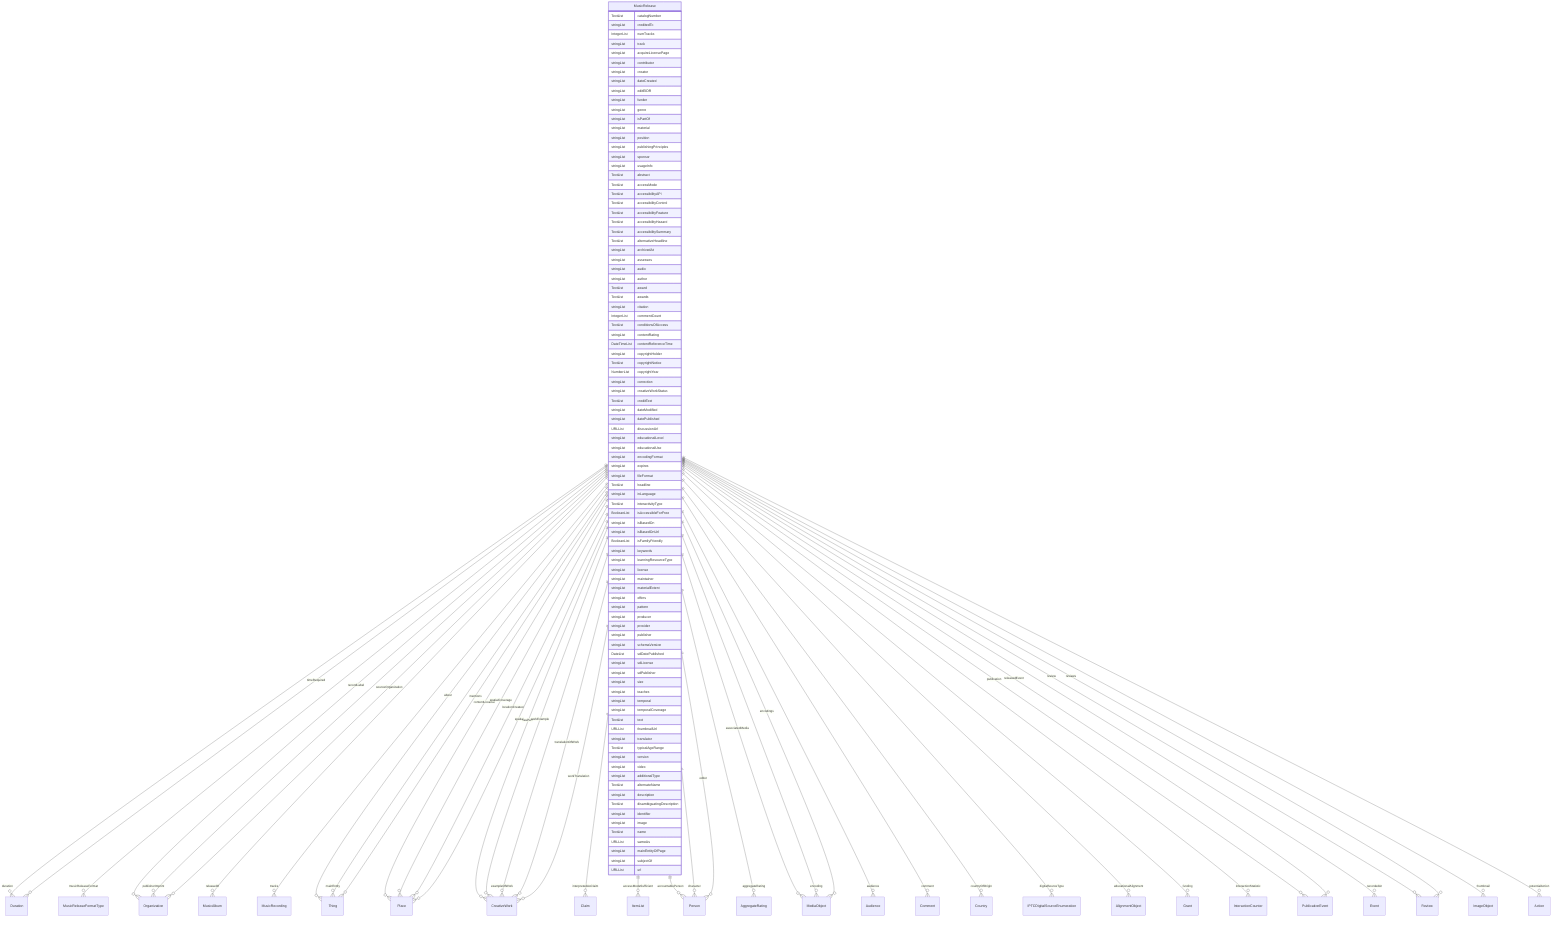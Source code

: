 erDiagram
MusicRelease {
    TextList catalogNumber  
    stringList creditedTo  
    IntegerList numTracks  
    stringList track  
    stringList acquireLicensePage  
    stringList contributor  
    stringList creator  
    stringList dateCreated  
    stringList editEIDR  
    stringList funder  
    stringList genre  
    stringList isPartOf  
    stringList material  
    stringList position  
    stringList publishingPrinciples  
    stringList sponsor  
    stringList usageInfo  
    TextList abstract  
    TextList accessMode  
    TextList accessibilityAPI  
    TextList accessibilityControl  
    TextList accessibilityFeature  
    TextList accessibilityHazard  
    TextList accessibilitySummary  
    TextList alternativeHeadline  
    stringList archivedAt  
    stringList assesses  
    stringList audio  
    stringList author  
    TextList award  
    TextList awards  
    stringList citation  
    IntegerList commentCount  
    TextList conditionsOfAccess  
    stringList contentRating  
    DateTimeList contentReferenceTime  
    stringList copyrightHolder  
    TextList copyrightNotice  
    NumberList copyrightYear  
    stringList correction  
    stringList creativeWorkStatus  
    TextList creditText  
    stringList dateModified  
    stringList datePublished  
    URLList discussionUrl  
    stringList educationalLevel  
    stringList educationalUse  
    stringList encodingFormat  
    stringList expires  
    stringList fileFormat  
    TextList headline  
    stringList inLanguage  
    TextList interactivityType  
    BooleanList isAccessibleForFree  
    stringList isBasedOn  
    stringList isBasedOnUrl  
    BooleanList isFamilyFriendly  
    stringList keywords  
    stringList learningResourceType  
    stringList license  
    stringList maintainer  
    stringList materialExtent  
    stringList offers  
    stringList pattern  
    stringList producer  
    stringList provider  
    stringList publisher  
    stringList schemaVersion  
    DateList sdDatePublished  
    stringList sdLicense  
    stringList sdPublisher  
    stringList size  
    stringList teaches  
    stringList temporal  
    stringList temporalCoverage  
    TextList text  
    URLList thumbnailUrl  
    stringList translator  
    TextList typicalAgeRange  
    stringList version  
    stringList video  
    stringList additionalType  
    TextList alternateName  
    stringList description  
    TextList disambiguatingDescription  
    stringList identifier  
    stringList image  
    TextList name  
    URLList sameAs  
    stringList mainEntityOfPage  
    stringList subjectOf  
    URLList url  
}

MusicRelease ||--}o Duration : "duration"
MusicRelease ||--}o MusicReleaseFormatType : "musicReleaseFormat"
MusicRelease ||--}o Organization : "recordLabel"
MusicRelease ||--}o MusicAlbum : "releaseOf"
MusicRelease ||--}o MusicRecording : "tracks"
MusicRelease ||--}o Thing : "about"
MusicRelease ||--}o Place : "contentLocation"
MusicRelease ||--}o CreativeWork : "hasPart"
MusicRelease ||--}o Claim : "interpretedAsClaim"
MusicRelease ||--}o Thing : "mainEntity"
MusicRelease ||--}o Place : "spatialCoverage"
MusicRelease ||--}o CreativeWork : "workExample"
MusicRelease ||--}o ItemList : "accessModeSufficient"
MusicRelease ||--}o Person : "accountablePerson"
MusicRelease ||--}o AggregateRating : "aggregateRating"
MusicRelease ||--}o MediaObject : "associatedMedia"
MusicRelease ||--}o Audience : "audience"
MusicRelease ||--}o Person : "character"
MusicRelease ||--}o Comment : "comment"
MusicRelease ||--}o Country : "countryOfOrigin"
MusicRelease ||--}o IPTCDigitalSourceEnumeration : "digitalSourceType"
MusicRelease ||--}o Person : "editor"
MusicRelease ||--}o AlignmentObject : "educationalAlignment"
MusicRelease ||--}o MediaObject : "encoding"
MusicRelease ||--}o MediaObject : "encodings"
MusicRelease ||--}o CreativeWork : "exampleOfWork"
MusicRelease ||--}o Grant : "funding"
MusicRelease ||--}o InteractionCounter : "interactionStatistic"
MusicRelease ||--}o Place : "locationCreated"
MusicRelease ||--}o Thing : "mentions"
MusicRelease ||--}o PublicationEvent : "publication"
MusicRelease ||--}o Organization : "publisherImprint"
MusicRelease ||--}o Event : "recordedAt"
MusicRelease ||--}o PublicationEvent : "releasedEvent"
MusicRelease ||--}o Review : "review"
MusicRelease ||--}o Review : "reviews"
MusicRelease ||--}o Organization : "sourceOrganization"
MusicRelease ||--}o Place : "spatial"
MusicRelease ||--}o ImageObject : "thumbnail"
MusicRelease ||--}o Duration : "timeRequired"
MusicRelease ||--}o CreativeWork : "translationOfWork"
MusicRelease ||--}o CreativeWork : "workTranslation"
MusicRelease ||--}o Action : "potentialAction"